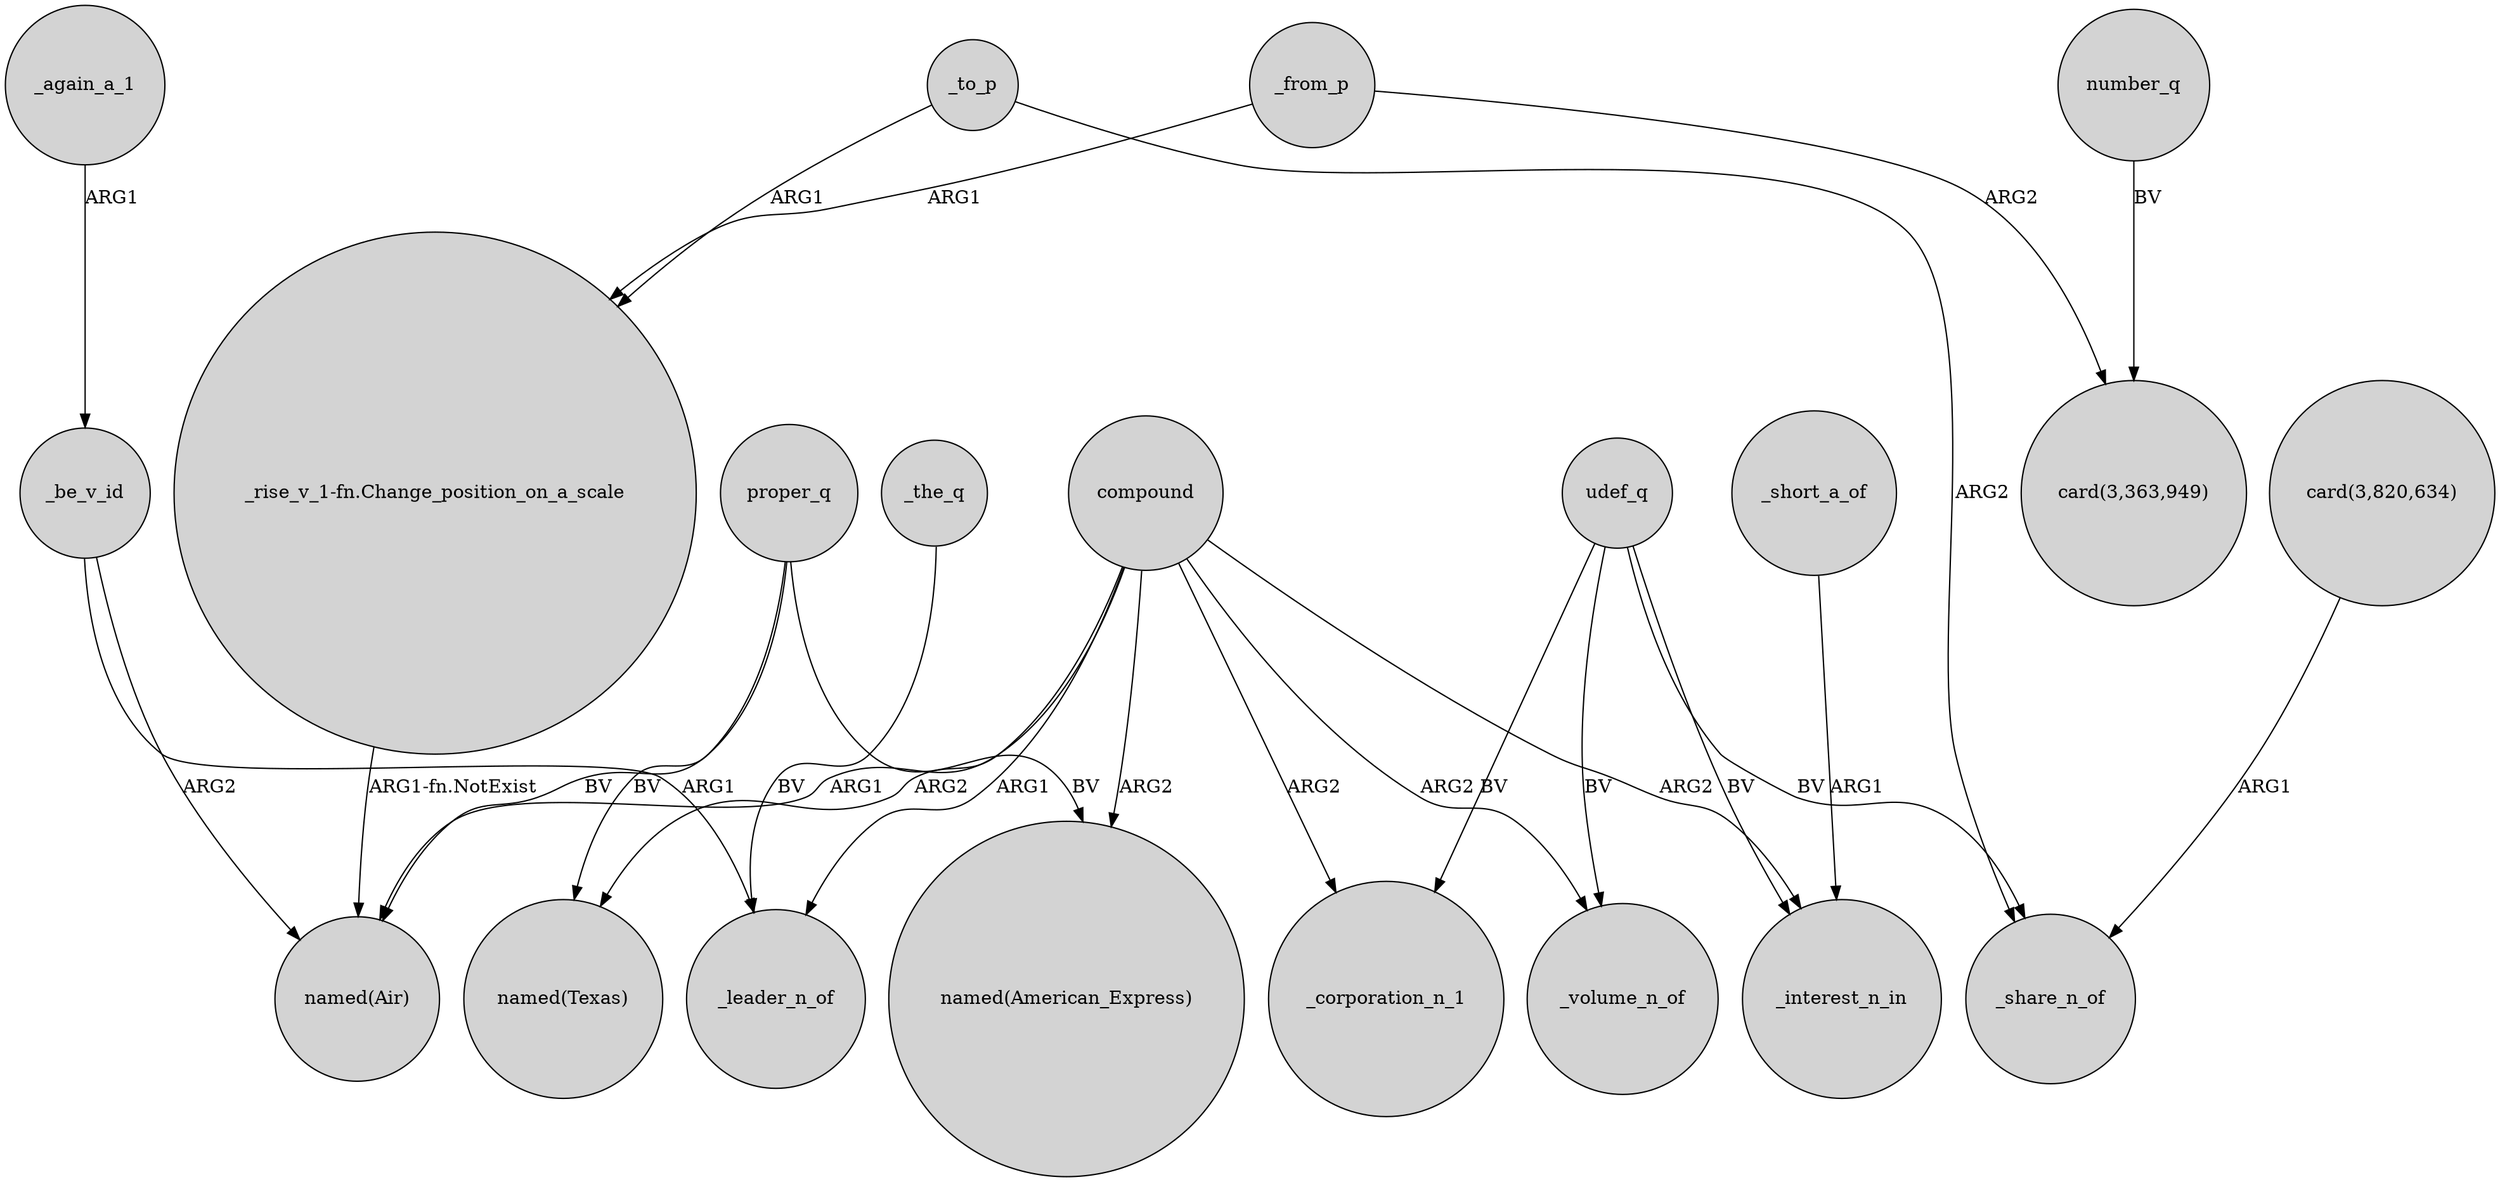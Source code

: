 digraph {
	node [shape=circle style=filled]
	_again_a_1 -> _be_v_id [label=ARG1]
	_to_p -> _share_n_of [label=ARG2]
	number_q -> "card(3,363,949)" [label=BV]
	_be_v_id -> "named(Air)" [label=ARG2]
	proper_q -> "named(Air)" [label=BV]
	udef_q -> _volume_n_of [label=BV]
	compound -> _corporation_n_1 [label=ARG2]
	compound -> _leader_n_of [label=ARG1]
	udef_q -> _interest_n_in [label=BV]
	compound -> _volume_n_of [label=ARG2]
	compound -> _interest_n_in [label=ARG2]
	_from_p -> "card(3,363,949)" [label=ARG2]
	udef_q -> _corporation_n_1 [label=BV]
	"_rise_v_1-fn.Change_position_on_a_scale" -> "named(Air)" [label="ARG1-fn.NotExist"]
	proper_q -> "named(Texas)" [label=BV]
	compound -> "named(American_Express)" [label=ARG2]
	compound -> "named(Air)" [label=ARG1]
	_the_q -> _leader_n_of [label=BV]
	udef_q -> _share_n_of [label=BV]
	_be_v_id -> _leader_n_of [label=ARG1]
	compound -> "named(Texas)" [label=ARG2]
	"card(3,820,634)" -> _share_n_of [label=ARG1]
	_to_p -> "_rise_v_1-fn.Change_position_on_a_scale" [label=ARG1]
	_short_a_of -> _interest_n_in [label=ARG1]
	_from_p -> "_rise_v_1-fn.Change_position_on_a_scale" [label=ARG1]
	proper_q -> "named(American_Express)" [label=BV]
}
